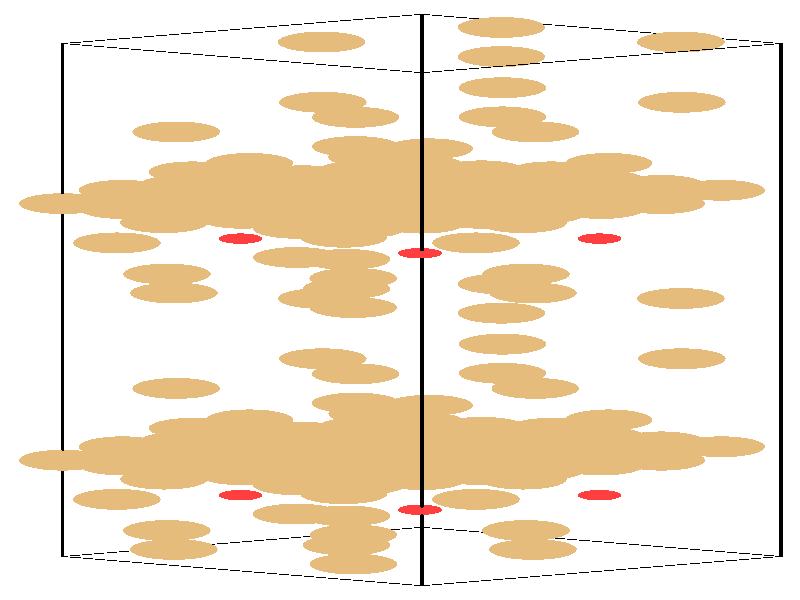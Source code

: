 #include "colors.inc"
#include "finish.inc"

global_settings {assumed_gamma 1 max_trace_level 6}
background {color White}
camera {orthographic
  right -24.13*x up 76.08*y
  direction 1.00*z
  location <0,0,50.00> look_at <0,0,0>}
light_source {<  2.00,   3.00,  40.00> color White
  area_light <0.70, 0, 0>, <0, 0.70, 0>, 3, 3
  adaptive 1 jitter}

#declare simple = finish {phong 0.7}
#declare pale = finish {ambient .5 diffuse .85 roughness .001 specular 0.200 }
#declare intermediate = finish {ambient 0.3 diffuse 0.6 specular 0.10 roughness 0.04 }
#declare vmd = finish {ambient .0 diffuse .65 phong 0.1 phong_size 40. specular 0.500 }
#declare jmol = finish {ambient .2 diffuse .6 specular 1 roughness .001 metallic}
#declare ase2 = finish {ambient 0.05 brilliance 3 diffuse 0.6 metallic specular 0.70 roughness 0.04 reflection 0.15}
#declare ase3 = finish {ambient .15 brilliance 2 diffuse .6 metallic specular 1. roughness .001 reflection .0}
#declare glass = finish {ambient .05 diffuse .3 specular 1. roughness .001}
#declare glass2 = finish {ambient .0 diffuse .3 specular 1. reflection .25 roughness .001}
#declare Rcell = 0.050;
#declare Rbond = 0.100;

#macro atom(LOC, R, COL, TRANS, FIN)
  sphere{LOC, R texture{pigment{color COL transmit TRANS} finish{FIN}}}
#end
#macro constrain(LOC, R, COL, TRANS FIN)
union{torus{R, Rcell rotate 45*z texture{pigment{color COL transmit TRANS} finish{FIN}}}
      torus{R, Rcell rotate -45*z texture{pigment{color COL transmit TRANS} finish{FIN}}}
      translate LOC}
#end

cylinder {<-10.17, -32.52, -33.83>, <  0.66, -36.23, -23.65>, Rcell pigment {Black}}
cylinder {<  0.66, -28.82, -44.00>, < 11.49, -32.52, -33.83>, Rcell pigment {Black}}
cylinder {<  0.66,  36.23, -20.33>, < 11.49,  32.52, -10.15>, Rcell pigment {Black}}
cylinder {<-10.17,  32.52, -10.15>, <  0.66,  28.82,   0.03>, Rcell pigment {Black}}
cylinder {<-10.17, -32.52, -33.83>, <  0.66, -28.82, -44.00>, Rcell pigment {Black}}
cylinder {<  0.66, -36.23, -23.65>, < 11.49, -32.52, -33.83>, Rcell pigment {Black}}
cylinder {<  0.66,  28.82,   0.03>, < 11.49,  32.52, -10.15>, Rcell pigment {Black}}
cylinder {<-10.17,  32.52, -10.15>, <  0.66,  36.23, -20.33>, Rcell pigment {Black}}
cylinder {<-10.17, -32.52, -33.83>, <-10.17,  32.52, -10.15>, Rcell pigment {Black}}
cylinder {<  0.66, -36.23, -23.65>, <  0.66,  28.82,   0.03>, Rcell pigment {Black}}
cylinder {< 11.49, -32.52, -33.83>, < 11.49,  32.52, -10.15>, Rcell pigment {Black}}
cylinder {<  0.66, -28.82, -44.00>, <  0.66,  36.23, -20.33>, Rcell pigment {Black}}
atom(<-10.17, -20.31, -29.38>, 1.32, rgb <0.78, 0.50, 0.20>, 0.0, ase3) // #0 
atom(< -8.37, -20.92, -27.68>, 1.32, rgb <0.78, 0.50, 0.20>, 0.0, ase3) // #1 
atom(< -6.56, -21.54, -25.99>, 1.32, rgb <0.78, 0.50, 0.20>, 0.0, ase3) // #2 
atom(< -8.37, -19.69, -31.08>, 1.32, rgb <0.78, 0.50, 0.20>, 0.0, ase3) // #3 
atom(< -6.56, -20.31, -29.38>, 1.32, rgb <0.78, 0.50, 0.20>, 0.0, ase3) // #4 
atom(< -4.76, -20.92, -27.68>, 1.32, rgb <0.78, 0.50, 0.20>, 0.0, ase3) // #5 
atom(< -6.56, -19.07, -32.77>, 1.32, rgb <0.78, 0.50, 0.20>, 0.0, ase3) // #6 
atom(< -4.76, -19.69, -31.08>, 1.32, rgb <0.78, 0.50, 0.20>, 0.0, ase3) // #7 
atom(< -2.95, -20.31, -29.38>, 1.32, rgb <0.78, 0.50, 0.20>, 0.0, ase3) // #8 
atom(< -8.37, -18.61, -28.76>, 1.32, rgb <0.78, 0.50, 0.20>, 0.0, ase3) // #9 
atom(< -6.56, -19.23, -27.07>, 1.32, rgb <0.78, 0.50, 0.20>, 0.0, ase3) // #10 
atom(< -4.76, -19.85, -25.37>, 1.32, rgb <0.78, 0.50, 0.20>, 0.0, ase3) // #11 
atom(< -6.56, -17.99, -30.46>, 1.32, rgb <0.78, 0.50, 0.20>, 0.0, ase3) // #12 
atom(< -4.76, -18.61, -28.76>, 1.32, rgb <0.78, 0.50, 0.20>, 0.0, ase3) // #13 
atom(< -2.95, -19.23, -27.07>, 1.32, rgb <0.78, 0.50, 0.20>, 0.0, ase3) // #14 
atom(< -4.76, -17.38, -32.15>, 1.32, rgb <0.78, 0.50, 0.20>, 0.0, ase3) // #15 
atom(< -2.95, -17.99, -30.46>, 1.32, rgb <0.78, 0.50, 0.20>, 0.0, ase3) // #16 
atom(< -1.14, -18.61, -28.76>, 1.32, rgb <0.78, 0.50, 0.20>, 0.0, ase3) // #17 
atom(<  4.08, -11.21, -27.19>, 1.32, rgb <0.78, 0.50, 0.20>, 0.0, ase3) // #18 
atom(<  3.06,  -1.67, -18.32>, 1.32, rgb <0.78, 0.50, 0.20>, 0.0, ase3) // #19 
atom(< -0.84, -18.12, -22.03>, 1.32, rgb <0.78, 0.50, 0.20>, 0.0, ase3) // #20 
atom(< -4.54, -15.20, -25.80>, 1.32, rgb <0.78, 0.50, 0.20>, 0.0, ase3) // #21 
atom(< -8.54,   7.24, -18.97>, 1.32, rgb <0.78, 0.50, 0.20>, 0.0, ase3) // #22 
atom(< -1.70,   7.96, -12.10>, 1.32, rgb <0.78, 0.50, 0.20>, 0.0, ase3) // #23 
atom(<  3.09,  -9.30, -20.35>, 1.32, rgb <0.78, 0.50, 0.20>, 0.0, ase3) // #24 
atom(< -7.03,   3.29, -18.41>, 1.32, rgb <0.78, 0.50, 0.20>, 0.0, ase3) // #25 
atom(< -1.41,  -0.96, -16.63>, 1.32, rgb <0.78, 0.50, 0.20>, 0.0, ase3) // #26 
atom(<  6.02,   7.78, -13.84>, 0.66, rgb <1.00, 0.05, 0.05>, 0.0, ase3) // #27 
atom(< -3.15, -19.96, -30.86>, 0.76, rgb <0.56, 0.56, 0.56>, 0.0, ase3) // #28 
atom(<-10.17,  12.22, -17.54>, 1.32, rgb <0.78, 0.50, 0.20>, 0.0, ase3) // #29 
atom(< -8.37,  11.60, -15.85>, 1.32, rgb <0.78, 0.50, 0.20>, 0.0, ase3) // #30 
atom(< -6.56,  10.98, -14.15>, 1.32, rgb <0.78, 0.50, 0.20>, 0.0, ase3) // #31 
atom(< -8.37,  12.83, -19.24>, 1.32, rgb <0.78, 0.50, 0.20>, 0.0, ase3) // #32 
atom(< -6.56,  12.22, -17.54>, 1.32, rgb <0.78, 0.50, 0.20>, 0.0, ase3) // #33 
atom(< -4.76,  11.60, -15.85>, 1.32, rgb <0.78, 0.50, 0.20>, 0.0, ase3) // #34 
atom(< -6.56,  13.45, -20.93>, 1.32, rgb <0.78, 0.50, 0.20>, 0.0, ase3) // #35 
atom(< -4.76,  12.83, -19.24>, 1.32, rgb <0.78, 0.50, 0.20>, 0.0, ase3) // #36 
atom(< -2.95,  12.22, -17.54>, 1.32, rgb <0.78, 0.50, 0.20>, 0.0, ase3) // #37 
atom(< -8.37,  13.91, -16.92>, 1.32, rgb <0.78, 0.50, 0.20>, 0.0, ase3) // #38 
atom(< -6.56,  13.29, -15.23>, 1.32, rgb <0.78, 0.50, 0.20>, 0.0, ase3) // #39 
atom(< -4.76,  12.68, -13.53>, 1.32, rgb <0.78, 0.50, 0.20>, 0.0, ase3) // #40 
atom(< -6.56,  14.53, -18.62>, 1.32, rgb <0.78, 0.50, 0.20>, 0.0, ase3) // #41 
atom(< -4.76,  13.91, -16.92>, 1.32, rgb <0.78, 0.50, 0.20>, 0.0, ase3) // #42 
atom(< -2.95,  13.29, -15.23>, 1.32, rgb <0.78, 0.50, 0.20>, 0.0, ase3) // #43 
atom(< -4.76,  15.15, -20.32>, 1.32, rgb <0.78, 0.50, 0.20>, 0.0, ase3) // #44 
atom(< -2.95,  14.53, -18.62>, 1.32, rgb <0.78, 0.50, 0.20>, 0.0, ase3) // #45 
atom(< -1.14,  13.91, -16.92>, 1.32, rgb <0.78, 0.50, 0.20>, 0.0, ase3) // #46 
atom(<  4.08,  21.31, -15.35>, 1.32, rgb <0.78, 0.50, 0.20>, 0.0, ase3) // #47 
atom(<  3.06,  30.86,  -6.48>, 1.32, rgb <0.78, 0.50, 0.20>, 0.0, ase3) // #48 
atom(< -0.84,  14.40, -10.19>, 1.32, rgb <0.78, 0.50, 0.20>, 0.0, ase3) // #49 
atom(< -4.54,  17.32, -13.96>, 1.32, rgb <0.78, 0.50, 0.20>, 0.0, ase3) // #50 
atom(< -8.54, -25.28, -30.81>, 1.32, rgb <0.78, 0.50, 0.20>, 0.0, ase3) // #51 
atom(< -1.70, -24.56, -23.94>, 1.32, rgb <0.78, 0.50, 0.20>, 0.0, ase3) // #52 
atom(<  3.09,  23.22,  -8.51>, 1.32, rgb <0.78, 0.50, 0.20>, 0.0, ase3) // #53 
atom(< -7.03, -29.23, -30.25>, 1.32, rgb <0.78, 0.50, 0.20>, 0.0, ase3) // #54 
atom(< -1.41, -33.48, -28.46>, 1.32, rgb <0.78, 0.50, 0.20>, 0.0, ase3) // #55 
atom(<  6.02, -24.75, -25.68>, 0.66, rgb <1.00, 0.05, 0.05>, 0.0, ase3) // #56 
atom(< -3.15,  12.56, -19.02>, 0.76, rgb <0.56, 0.56, 0.56>, 0.0, ase3) // #57 
atom(< -4.76, -18.45, -34.47>, 1.32, rgb <0.78, 0.50, 0.20>, 0.0, ase3) // #58 
atom(< -2.95, -19.07, -32.77>, 1.32, rgb <0.78, 0.50, 0.20>, 0.0, ase3) // #59 
atom(< -1.15, -19.69, -31.08>, 1.32, rgb <0.78, 0.50, 0.20>, 0.0, ase3) // #60 
atom(< -2.95, -17.84, -36.16>, 1.32, rgb <0.78, 0.50, 0.20>, 0.0, ase3) // #61 
atom(< -1.15, -18.45, -34.47>, 1.32, rgb <0.78, 0.50, 0.20>, 0.0, ase3) // #62 
atom(<  0.66, -19.07, -32.77>, 1.32, rgb <0.78, 0.50, 0.20>, 0.0, ase3) // #63 
atom(< -1.15, -17.22, -37.86>, 1.32, rgb <0.78, 0.50, 0.20>, 0.0, ase3) // #64 
atom(<  0.66, -17.84, -36.16>, 1.32, rgb <0.78, 0.50, 0.20>, 0.0, ase3) // #65 
atom(<  2.46, -18.45, -34.47>, 1.32, rgb <0.78, 0.50, 0.20>, 0.0, ase3) // #66 
atom(< -2.95, -16.76, -33.85>, 1.32, rgb <0.78, 0.50, 0.20>, 0.0, ase3) // #67 
atom(< -1.15, -17.38, -32.15>, 1.32, rgb <0.78, 0.50, 0.20>, 0.0, ase3) // #68 
atom(<  0.66, -17.99, -30.46>, 1.32, rgb <0.78, 0.50, 0.20>, 0.0, ase3) // #69 
atom(< -1.15, -16.14, -35.55>, 1.32, rgb <0.78, 0.50, 0.20>, 0.0, ase3) // #70 
atom(<  0.66, -16.76, -33.85>, 1.32, rgb <0.78, 0.50, 0.20>, 0.0, ase3) // #71 
atom(<  2.46, -17.38, -32.15>, 1.32, rgb <0.78, 0.50, 0.20>, 0.0, ase3) // #72 
atom(<  0.66, -15.52, -37.24>, 1.32, rgb <0.78, 0.50, 0.20>, 0.0, ase3) // #73 
atom(<  2.46, -16.14, -35.55>, 1.32, rgb <0.78, 0.50, 0.20>, 0.0, ase3) // #74 
atom(<  4.27, -16.76, -33.85>, 1.32, rgb <0.78, 0.50, 0.20>, 0.0, ase3) // #75 
atom(< -1.34, -13.07, -22.10>, 1.32, rgb <0.78, 0.50, 0.20>, 0.0, ase3) // #76 
atom(<  8.47,   0.19, -23.40>, 1.32, rgb <0.78, 0.50, 0.20>, 0.0, ase3) // #77 
atom(<  4.57, -16.27, -27.12>, 1.32, rgb <0.78, 0.50, 0.20>, 0.0, ase3) // #78 
atom(<  0.88, -13.35, -30.89>, 1.32, rgb <0.78, 0.50, 0.20>, 0.0, ase3) // #79 
atom(< -3.12,   9.09, -24.06>, 1.32, rgb <0.78, 0.50, 0.20>, 0.0, ase3) // #80 
atom(<  3.71,   9.81, -17.19>, 1.32, rgb <0.78, 0.50, 0.20>, 0.0, ase3) // #81 
atom(<  8.50,  -7.45, -25.43>, 1.32, rgb <0.78, 0.50, 0.20>, 0.0, ase3) // #82 
atom(< -1.61,   5.15, -23.50>, 1.32, rgb <0.78, 0.50, 0.20>, 0.0, ase3) // #83 
atom(<  4.01,   0.89, -21.72>, 1.32, rgb <0.78, 0.50, 0.20>, 0.0, ase3) // #84 
atom(<  0.60,   5.93,  -8.75>, 0.66, rgb <1.00, 0.05, 0.05>, 0.0, ase3) // #85 
atom(<  2.27, -18.11, -35.95>, 0.76, rgb <0.56, 0.56, 0.56>, 0.0, ase3) // #86 
atom(< -4.76,  14.07, -22.63>, 1.32, rgb <0.78, 0.50, 0.20>, 0.0, ase3) // #87 
atom(< -2.95,  13.45, -20.93>, 1.32, rgb <0.78, 0.50, 0.20>, 0.0, ase3) // #88 
atom(< -1.15,  12.83, -19.24>, 1.32, rgb <0.78, 0.50, 0.20>, 0.0, ase3) // #89 
atom(< -2.95,  14.69, -24.33>, 1.32, rgb <0.78, 0.50, 0.20>, 0.0, ase3) // #90 
atom(< -1.15,  14.07, -22.63>, 1.32, rgb <0.78, 0.50, 0.20>, 0.0, ase3) // #91 
atom(<  0.66,  13.45, -20.93>, 1.32, rgb <0.78, 0.50, 0.20>, 0.0, ase3) // #92 
atom(< -1.15,  15.30, -26.02>, 1.32, rgb <0.78, 0.50, 0.20>, 0.0, ase3) // #93 
atom(<  0.66,  14.69, -24.33>, 1.32, rgb <0.78, 0.50, 0.20>, 0.0, ase3) // #94 
atom(<  2.46,  14.07, -22.63>, 1.32, rgb <0.78, 0.50, 0.20>, 0.0, ase3) // #95 
atom(< -2.95,  15.76, -22.01>, 1.32, rgb <0.78, 0.50, 0.20>, 0.0, ase3) // #96 
atom(< -1.15,  15.15, -20.32>, 1.32, rgb <0.78, 0.50, 0.20>, 0.0, ase3) // #97 
atom(<  0.66,  14.53, -18.62>, 1.32, rgb <0.78, 0.50, 0.20>, 0.0, ase3) // #98 
atom(< -1.15,  16.38, -23.71>, 1.32, rgb <0.78, 0.50, 0.20>, 0.0, ase3) // #99 
atom(<  0.66,  15.76, -22.01>, 1.32, rgb <0.78, 0.50, 0.20>, 0.0, ase3) // #100 
atom(<  2.46,  15.15, -20.32>, 1.32, rgb <0.78, 0.50, 0.20>, 0.0, ase3) // #101 
atom(<  0.66,  17.00, -25.41>, 1.32, rgb <0.78, 0.50, 0.20>, 0.0, ase3) // #102 
atom(<  2.46,  16.38, -23.71>, 1.32, rgb <0.78, 0.50, 0.20>, 0.0, ase3) // #103 
atom(<  4.27,  15.76, -22.01>, 1.32, rgb <0.78, 0.50, 0.20>, 0.0, ase3) // #104 
atom(< -1.34,  19.46, -10.26>, 1.32, rgb <0.78, 0.50, 0.20>, 0.0, ase3) // #105 
atom(<  8.47,  32.71, -11.57>, 1.32, rgb <0.78, 0.50, 0.20>, 0.0, ase3) // #106 
atom(<  4.57,  16.25, -15.28>, 1.32, rgb <0.78, 0.50, 0.20>, 0.0, ase3) // #107 
atom(<  0.88,  19.17, -19.05>, 1.32, rgb <0.78, 0.50, 0.20>, 0.0, ase3) // #108 
atom(< -3.12, -23.43, -35.90>, 1.32, rgb <0.78, 0.50, 0.20>, 0.0, ase3) // #109 
atom(<  3.71, -22.71, -29.03>, 1.32, rgb <0.78, 0.50, 0.20>, 0.0, ase3) // #110 
atom(<  8.50,  25.07, -13.60>, 1.32, rgb <0.78, 0.50, 0.20>, 0.0, ase3) // #111 
atom(< -1.61, -27.38, -35.33>, 1.32, rgb <0.78, 0.50, 0.20>, 0.0, ase3) // #112 
atom(<  4.01, -31.63, -33.55>, 1.32, rgb <0.78, 0.50, 0.20>, 0.0, ase3) // #113 
atom(<  0.60, -26.60, -20.59>, 0.66, rgb <1.00, 0.05, 0.05>, 0.0, ase3) // #114 
atom(<  2.27,  14.41, -24.11>, 0.76, rgb <0.56, 0.56, 0.56>, 0.0, ase3) // #115 
atom(< -4.76, -22.16, -24.29>, 1.32, rgb <0.78, 0.50, 0.20>, 0.0, ase3) // #116 
atom(< -2.95, -22.78, -22.59>, 1.32, rgb <0.78, 0.50, 0.20>, 0.0, ase3) // #117 
atom(< -1.14, -23.39, -20.90>, 1.32, rgb <0.78, 0.50, 0.20>, 0.0, ase3) // #118 
atom(< -2.95, -21.54, -25.99>, 1.32, rgb <0.78, 0.50, 0.20>, 0.0, ase3) // #119 
atom(< -1.15, -22.16, -24.29>, 1.32, rgb <0.78, 0.50, 0.20>, 0.0, ase3) // #120 
atom(<  0.66, -22.78, -22.59>, 1.32, rgb <0.78, 0.50, 0.20>, 0.0, ase3) // #121 
atom(< -1.15, -20.92, -27.68>, 1.32, rgb <0.78, 0.50, 0.20>, 0.0, ase3) // #122 
atom(<  0.66, -21.54, -25.99>, 1.32, rgb <0.78, 0.50, 0.20>, 0.0, ase3) // #123 
atom(<  2.46, -22.16, -24.29>, 1.32, rgb <0.78, 0.50, 0.20>, 0.0, ase3) // #124 
atom(< -2.95, -20.46, -23.67>, 1.32, rgb <0.78, 0.50, 0.20>, 0.0, ase3) // #125 
atom(< -1.15, -21.08, -21.98>, 1.32, rgb <0.78, 0.50, 0.20>, 0.0, ase3) // #126 
atom(<  0.66, -21.70, -20.28>, 1.32, rgb <0.78, 0.50, 0.20>, 0.0, ase3) // #127 
atom(< -1.15, -19.85, -25.37>, 1.32, rgb <0.78, 0.50, 0.20>, 0.0, ase3) // #128 
atom(<  0.66, -20.46, -23.67>, 1.32, rgb <0.78, 0.50, 0.20>, 0.0, ase3) // #129 
atom(<  2.46, -21.08, -21.98>, 1.32, rgb <0.78, 0.50, 0.20>, 0.0, ase3) // #130 
atom(<  0.66, -19.23, -27.07>, 1.32, rgb <0.78, 0.50, 0.20>, 0.0, ase3) // #131 
atom(<  2.46, -19.85, -25.37>, 1.32, rgb <0.78, 0.50, 0.20>, 0.0, ase3) // #132 
atom(<  4.27, -20.46, -23.67>, 1.32, rgb <0.78, 0.50, 0.20>, 0.0, ase3) // #133 
atom(< -1.34,  -9.36, -32.28>, 1.32, rgb <0.78, 0.50, 0.20>, 0.0, ase3) // #134 
atom(< -2.36,   0.19, -23.40>, 1.32, rgb <0.78, 0.50, 0.20>, 0.0, ase3) // #135 
atom(< -6.26, -16.27, -27.12>, 1.32, rgb <0.78, 0.50, 0.20>, 0.0, ase3) // #136 
atom(<  0.88, -17.05, -20.71>, 1.32, rgb <0.78, 0.50, 0.20>, 0.0, ase3) // #137 
atom(< -3.12,   5.39, -13.88>, 1.32, rgb <0.78, 0.50, 0.20>, 0.0, ase3) // #138 
atom(< -7.12,   9.81, -17.19>, 1.32, rgb <0.78, 0.50, 0.20>, 0.0, ase3) // #139 
atom(< -2.33,  -7.45, -25.43>, 1.32, rgb <0.78, 0.50, 0.20>, 0.0, ase3) // #140 
atom(< -1.61,   1.44, -13.32>, 1.32, rgb <0.78, 0.50, 0.20>, 0.0, ase3) // #141 
atom(< -6.82,   0.89, -21.72>, 1.32, rgb <0.78, 0.50, 0.20>, 0.0, ase3) // #142 
atom(<  0.60,   9.63, -18.93>, 0.66, rgb <1.00, 0.05, 0.05>, 0.0, ase3) // #143 
atom(<  2.27, -21.82, -25.77>, 0.76, rgb <0.56, 0.56, 0.56>, 0.0, ase3) // #144 
atom(< -4.76,  10.36, -12.45>, 1.32, rgb <0.78, 0.50, 0.20>, 0.0, ase3) // #145 
atom(< -2.95,   9.75, -10.76>, 1.32, rgb <0.78, 0.50, 0.20>, 0.0, ase3) // #146 
atom(< -1.14,   9.13,  -9.06>, 1.32, rgb <0.78, 0.50, 0.20>, 0.0, ase3) // #147 
atom(< -2.95,  10.98, -14.15>, 1.32, rgb <0.78, 0.50, 0.20>, 0.0, ase3) // #148 
atom(< -1.15,  10.36, -12.45>, 1.32, rgb <0.78, 0.50, 0.20>, 0.0, ase3) // #149 
atom(<  0.66,   9.75, -10.76>, 1.32, rgb <0.78, 0.50, 0.20>, 0.0, ase3) // #150 
atom(< -1.15,  11.60, -15.85>, 1.32, rgb <0.78, 0.50, 0.20>, 0.0, ase3) // #151 
atom(<  0.66,  10.98, -14.15>, 1.32, rgb <0.78, 0.50, 0.20>, 0.0, ase3) // #152 
atom(<  2.46,  10.36, -12.45>, 1.32, rgb <0.78, 0.50, 0.20>, 0.0, ase3) // #153 
atom(< -2.95,  12.06, -11.84>, 1.32, rgb <0.78, 0.50, 0.20>, 0.0, ase3) // #154 
atom(< -1.15,  11.44, -10.14>, 1.32, rgb <0.78, 0.50, 0.20>, 0.0, ase3) // #155 
atom(<  0.66,  10.83,  -8.44>, 1.32, rgb <0.78, 0.50, 0.20>, 0.0, ase3) // #156 
atom(< -1.15,  12.68, -13.53>, 1.32, rgb <0.78, 0.50, 0.20>, 0.0, ase3) // #157 
atom(<  0.66,  12.06, -11.84>, 1.32, rgb <0.78, 0.50, 0.20>, 0.0, ase3) // #158 
atom(<  2.46,  11.44, -10.14>, 1.32, rgb <0.78, 0.50, 0.20>, 0.0, ase3) // #159 
atom(<  0.66,  13.29, -15.23>, 1.32, rgb <0.78, 0.50, 0.20>, 0.0, ase3) // #160 
atom(<  2.46,  12.68, -13.53>, 1.32, rgb <0.78, 0.50, 0.20>, 0.0, ase3) // #161 
atom(<  4.27,  12.06, -11.84>, 1.32, rgb <0.78, 0.50, 0.20>, 0.0, ase3) // #162 
atom(< -1.34,  23.16, -20.44>, 1.32, rgb <0.78, 0.50, 0.20>, 0.0, ase3) // #163 
atom(< -2.36,  32.71, -11.57>, 1.32, rgb <0.78, 0.50, 0.20>, 0.0, ase3) // #164 
atom(< -6.26,  16.25, -15.28>, 1.32, rgb <0.78, 0.50, 0.20>, 0.0, ase3) // #165 
atom(<  0.88,  15.47,  -8.87>, 1.32, rgb <0.78, 0.50, 0.20>, 0.0, ase3) // #166 
atom(< -3.12, -27.14, -25.72>, 1.32, rgb <0.78, 0.50, 0.20>, 0.0, ase3) // #167 
atom(< -7.12, -22.71, -29.03>, 1.32, rgb <0.78, 0.50, 0.20>, 0.0, ase3) // #168 
atom(< -2.33,  25.07, -13.60>, 1.32, rgb <0.78, 0.50, 0.20>, 0.0, ase3) // #169 
atom(< -1.61, -31.08, -25.16>, 1.32, rgb <0.78, 0.50, 0.20>, 0.0, ase3) // #170 
atom(< -6.82, -31.63, -33.55>, 1.32, rgb <0.78, 0.50, 0.20>, 0.0, ase3) // #171 
atom(<  0.60, -22.89, -30.77>, 0.66, rgb <1.00, 0.05, 0.05>, 0.0, ase3) // #172 
atom(<  2.27,  10.71, -13.93>, 0.76, rgb <0.56, 0.56, 0.56>, 0.0, ase3) // #173 
atom(<  0.66, -20.31, -29.38>, 1.32, rgb <0.78, 0.50, 0.20>, 0.0, ase3) // #174 
atom(<  2.46, -20.92, -27.68>, 1.32, rgb <0.78, 0.50, 0.20>, 0.0, ase3) // #175 
atom(<  4.27, -21.54, -25.99>, 1.32, rgb <0.78, 0.50, 0.20>, 0.0, ase3) // #176 
atom(<  2.46, -19.69, -31.08>, 1.32, rgb <0.78, 0.50, 0.20>, 0.0, ase3) // #177 
atom(<  4.27, -20.31, -29.38>, 1.32, rgb <0.78, 0.50, 0.20>, 0.0, ase3) // #178 
atom(<  6.07, -20.92, -27.68>, 1.32, rgb <0.78, 0.50, 0.20>, 0.0, ase3) // #179 
atom(<  4.27, -19.07, -32.77>, 1.32, rgb <0.78, 0.50, 0.20>, 0.0, ase3) // #180 
atom(<  6.07, -19.69, -31.08>, 1.32, rgb <0.78, 0.50, 0.20>, 0.0, ase3) // #181 
atom(<  7.88, -20.31, -29.38>, 1.32, rgb <0.78, 0.50, 0.20>, 0.0, ase3) // #182 
atom(<  2.46, -18.61, -28.76>, 1.32, rgb <0.78, 0.50, 0.20>, 0.0, ase3) // #183 
atom(<  4.27, -19.23, -27.07>, 1.32, rgb <0.78, 0.50, 0.20>, 0.0, ase3) // #184 
atom(<  6.07, -19.85, -25.37>, 1.32, rgb <0.78, 0.50, 0.20>, 0.0, ase3) // #185 
atom(<  4.27, -17.99, -30.46>, 1.32, rgb <0.78, 0.50, 0.20>, 0.0, ase3) // #186 
atom(<  6.07, -18.61, -28.76>, 1.32, rgb <0.78, 0.50, 0.20>, 0.0, ase3) // #187 
atom(<  7.88, -19.23, -27.07>, 1.32, rgb <0.78, 0.50, 0.20>, 0.0, ase3) // #188 
atom(<  6.07, -17.38, -32.15>, 1.32, rgb <0.78, 0.50, 0.20>, 0.0, ase3) // #189 
atom(<  7.88, -17.99, -30.46>, 1.32, rgb <0.78, 0.50, 0.20>, 0.0, ase3) // #190 
atom(<  9.69, -18.61, -28.76>, 1.32, rgb <0.78, 0.50, 0.20>, 0.0, ase3) // #191 
atom(< -6.75, -11.21, -27.19>, 1.32, rgb <0.78, 0.50, 0.20>, 0.0, ase3) // #192 
atom(<  3.06,   2.04, -28.49>, 1.32, rgb <0.78, 0.50, 0.20>, 0.0, ase3) // #193 
atom(< -0.84, -14.42, -32.21>, 1.32, rgb <0.78, 0.50, 0.20>, 0.0, ase3) // #194 
atom(<  6.29, -15.20, -25.80>, 1.32, rgb <0.78, 0.50, 0.20>, 0.0, ase3) // #195 
atom(<  2.29,   7.24, -18.97>, 1.32, rgb <0.78, 0.50, 0.20>, 0.0, ase3) // #196 
atom(< -1.70,  11.66, -22.28>, 1.32, rgb <0.78, 0.50, 0.20>, 0.0, ase3) // #197 
atom(<  3.09,  -5.60, -30.52>, 1.32, rgb <0.78, 0.50, 0.20>, 0.0, ase3) // #198 
atom(<  3.80,   3.29, -18.41>, 1.32, rgb <0.78, 0.50, 0.20>, 0.0, ase3) // #199 
atom(< -1.41,   2.75, -26.80>, 1.32, rgb <0.78, 0.50, 0.20>, 0.0, ase3) // #200 
atom(< -4.81,   7.78, -13.84>, 0.66, rgb <1.00, 0.05, 0.05>, 0.0, ase3) // #201 
atom(<  7.68, -19.96, -30.86>, 0.76, rgb <0.56, 0.56, 0.56>, 0.0, ase3) // #202 
atom(<  0.66,  12.22, -17.54>, 1.32, rgb <0.78, 0.50, 0.20>, 0.0, ase3) // #203 
atom(<  2.46,  11.60, -15.85>, 1.32, rgb <0.78, 0.50, 0.20>, 0.0, ase3) // #204 
atom(<  4.27,  10.98, -14.15>, 1.32, rgb <0.78, 0.50, 0.20>, 0.0, ase3) // #205 
atom(<  2.46,  12.83, -19.24>, 1.32, rgb <0.78, 0.50, 0.20>, 0.0, ase3) // #206 
atom(<  4.27,  12.22, -17.54>, 1.32, rgb <0.78, 0.50, 0.20>, 0.0, ase3) // #207 
atom(<  6.07,  11.60, -15.85>, 1.32, rgb <0.78, 0.50, 0.20>, 0.0, ase3) // #208 
atom(<  4.27,  13.45, -20.93>, 1.32, rgb <0.78, 0.50, 0.20>, 0.0, ase3) // #209 
atom(<  6.07,  12.83, -19.24>, 1.32, rgb <0.78, 0.50, 0.20>, 0.0, ase3) // #210 
atom(<  7.88,  12.22, -17.54>, 1.32, rgb <0.78, 0.50, 0.20>, 0.0, ase3) // #211 
atom(<  2.46,  13.91, -16.92>, 1.32, rgb <0.78, 0.50, 0.20>, 0.0, ase3) // #212 
atom(<  4.27,  13.29, -15.23>, 1.32, rgb <0.78, 0.50, 0.20>, 0.0, ase3) // #213 
atom(<  6.07,  12.68, -13.53>, 1.32, rgb <0.78, 0.50, 0.20>, 0.0, ase3) // #214 
atom(<  4.27,  14.53, -18.62>, 1.32, rgb <0.78, 0.50, 0.20>, 0.0, ase3) // #215 
atom(<  6.07,  13.91, -16.92>, 1.32, rgb <0.78, 0.50, 0.20>, 0.0, ase3) // #216 
atom(<  7.88,  13.29, -15.23>, 1.32, rgb <0.78, 0.50, 0.20>, 0.0, ase3) // #217 
atom(<  6.07,  15.15, -20.32>, 1.32, rgb <0.78, 0.50, 0.20>, 0.0, ase3) // #218 
atom(<  7.88,  14.53, -18.62>, 1.32, rgb <0.78, 0.50, 0.20>, 0.0, ase3) // #219 
atom(<  9.69,  13.91, -16.92>, 1.32, rgb <0.78, 0.50, 0.20>, 0.0, ase3) // #220 
atom(< -6.75,  21.31, -15.35>, 1.32, rgb <0.78, 0.50, 0.20>, 0.0, ase3) // #221 
atom(<  3.06,  34.56, -16.65>, 1.32, rgb <0.78, 0.50, 0.20>, 0.0, ase3) // #222 
atom(< -0.84,  18.11, -20.37>, 1.32, rgb <0.78, 0.50, 0.20>, 0.0, ase3) // #223 
atom(<  6.29,  17.32, -13.96>, 1.32, rgb <0.78, 0.50, 0.20>, 0.0, ase3) // #224 
atom(<  2.29, -25.28, -30.81>, 1.32, rgb <0.78, 0.50, 0.20>, 0.0, ase3) // #225 
atom(< -1.70, -20.86, -34.12>, 1.32, rgb <0.78, 0.50, 0.20>, 0.0, ase3) // #226 
atom(<  3.09,  26.92, -18.69>, 1.32, rgb <0.78, 0.50, 0.20>, 0.0, ase3) // #227 
atom(<  3.80, -29.23, -30.25>, 1.32, rgb <0.78, 0.50, 0.20>, 0.0, ase3) // #228 
atom(< -1.41, -29.78, -38.64>, 1.32, rgb <0.78, 0.50, 0.20>, 0.0, ase3) // #229 
atom(< -4.81, -24.75, -25.68>, 0.66, rgb <1.00, 0.05, 0.05>, 0.0, ase3) // #230 
atom(<  7.68,  12.56, -19.02>, 0.76, rgb <0.56, 0.56, 0.56>, 0.0, ase3) // #231 

